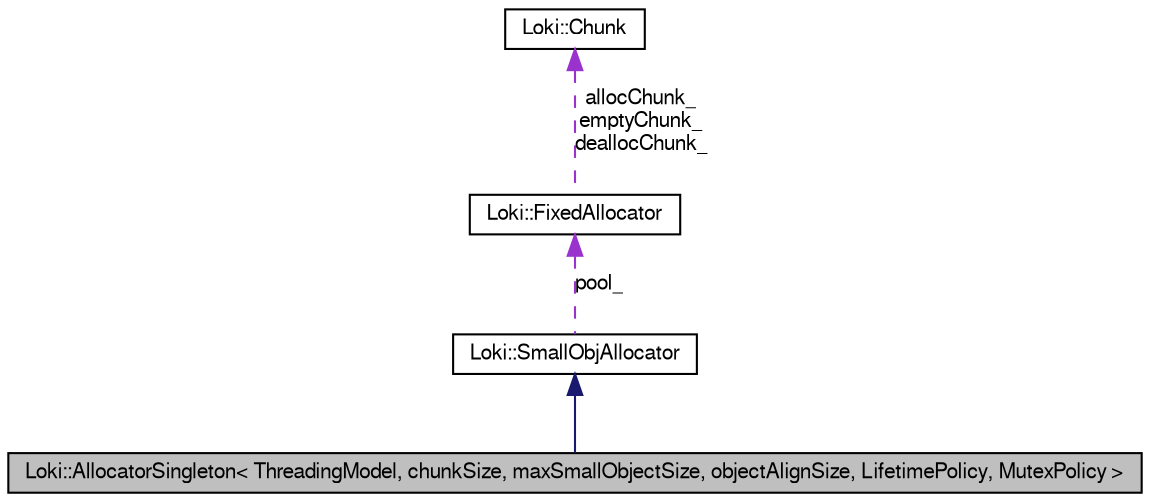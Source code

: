 digraph G
{
  bgcolor="transparent";
  edge [fontname="FreeSans",fontsize="10",labelfontname="FreeSans",labelfontsize="10"];
  node [fontname="FreeSans",fontsize="10",shape=record];
  Node1 [label="Loki::AllocatorSingleton\< ThreadingModel, chunkSize, maxSmallObjectSize, objectAlignSize, LifetimePolicy, MutexPolicy \>",height=0.2,width=0.4,color="black", fillcolor="grey75", style="filled" fontcolor="black"];
  Node2 -> Node1 [dir=back,color="midnightblue",fontsize="10",style="solid",fontname="FreeSans"];
  Node2 [label="Loki::SmallObjAllocator",height=0.2,width=0.4,color="black",URL="$a00127.html"];
  Node3 -> Node2 [dir=back,color="darkorchid3",fontsize="10",style="dashed",label="pool_",fontname="FreeSans"];
  Node3 [label="Loki::FixedAllocator",height=0.2,width=0.4,color="black",URL="$a00056.html"];
  Node4 -> Node3 [dir=back,color="darkorchid3",fontsize="10",style="dashed",label="allocChunk_\nemptyChunk_\ndeallocChunk_",fontname="FreeSans"];
  Node4 [label="Loki::Chunk",height=0.2,width=0.4,color="black",URL="$a00025.html"];
}
